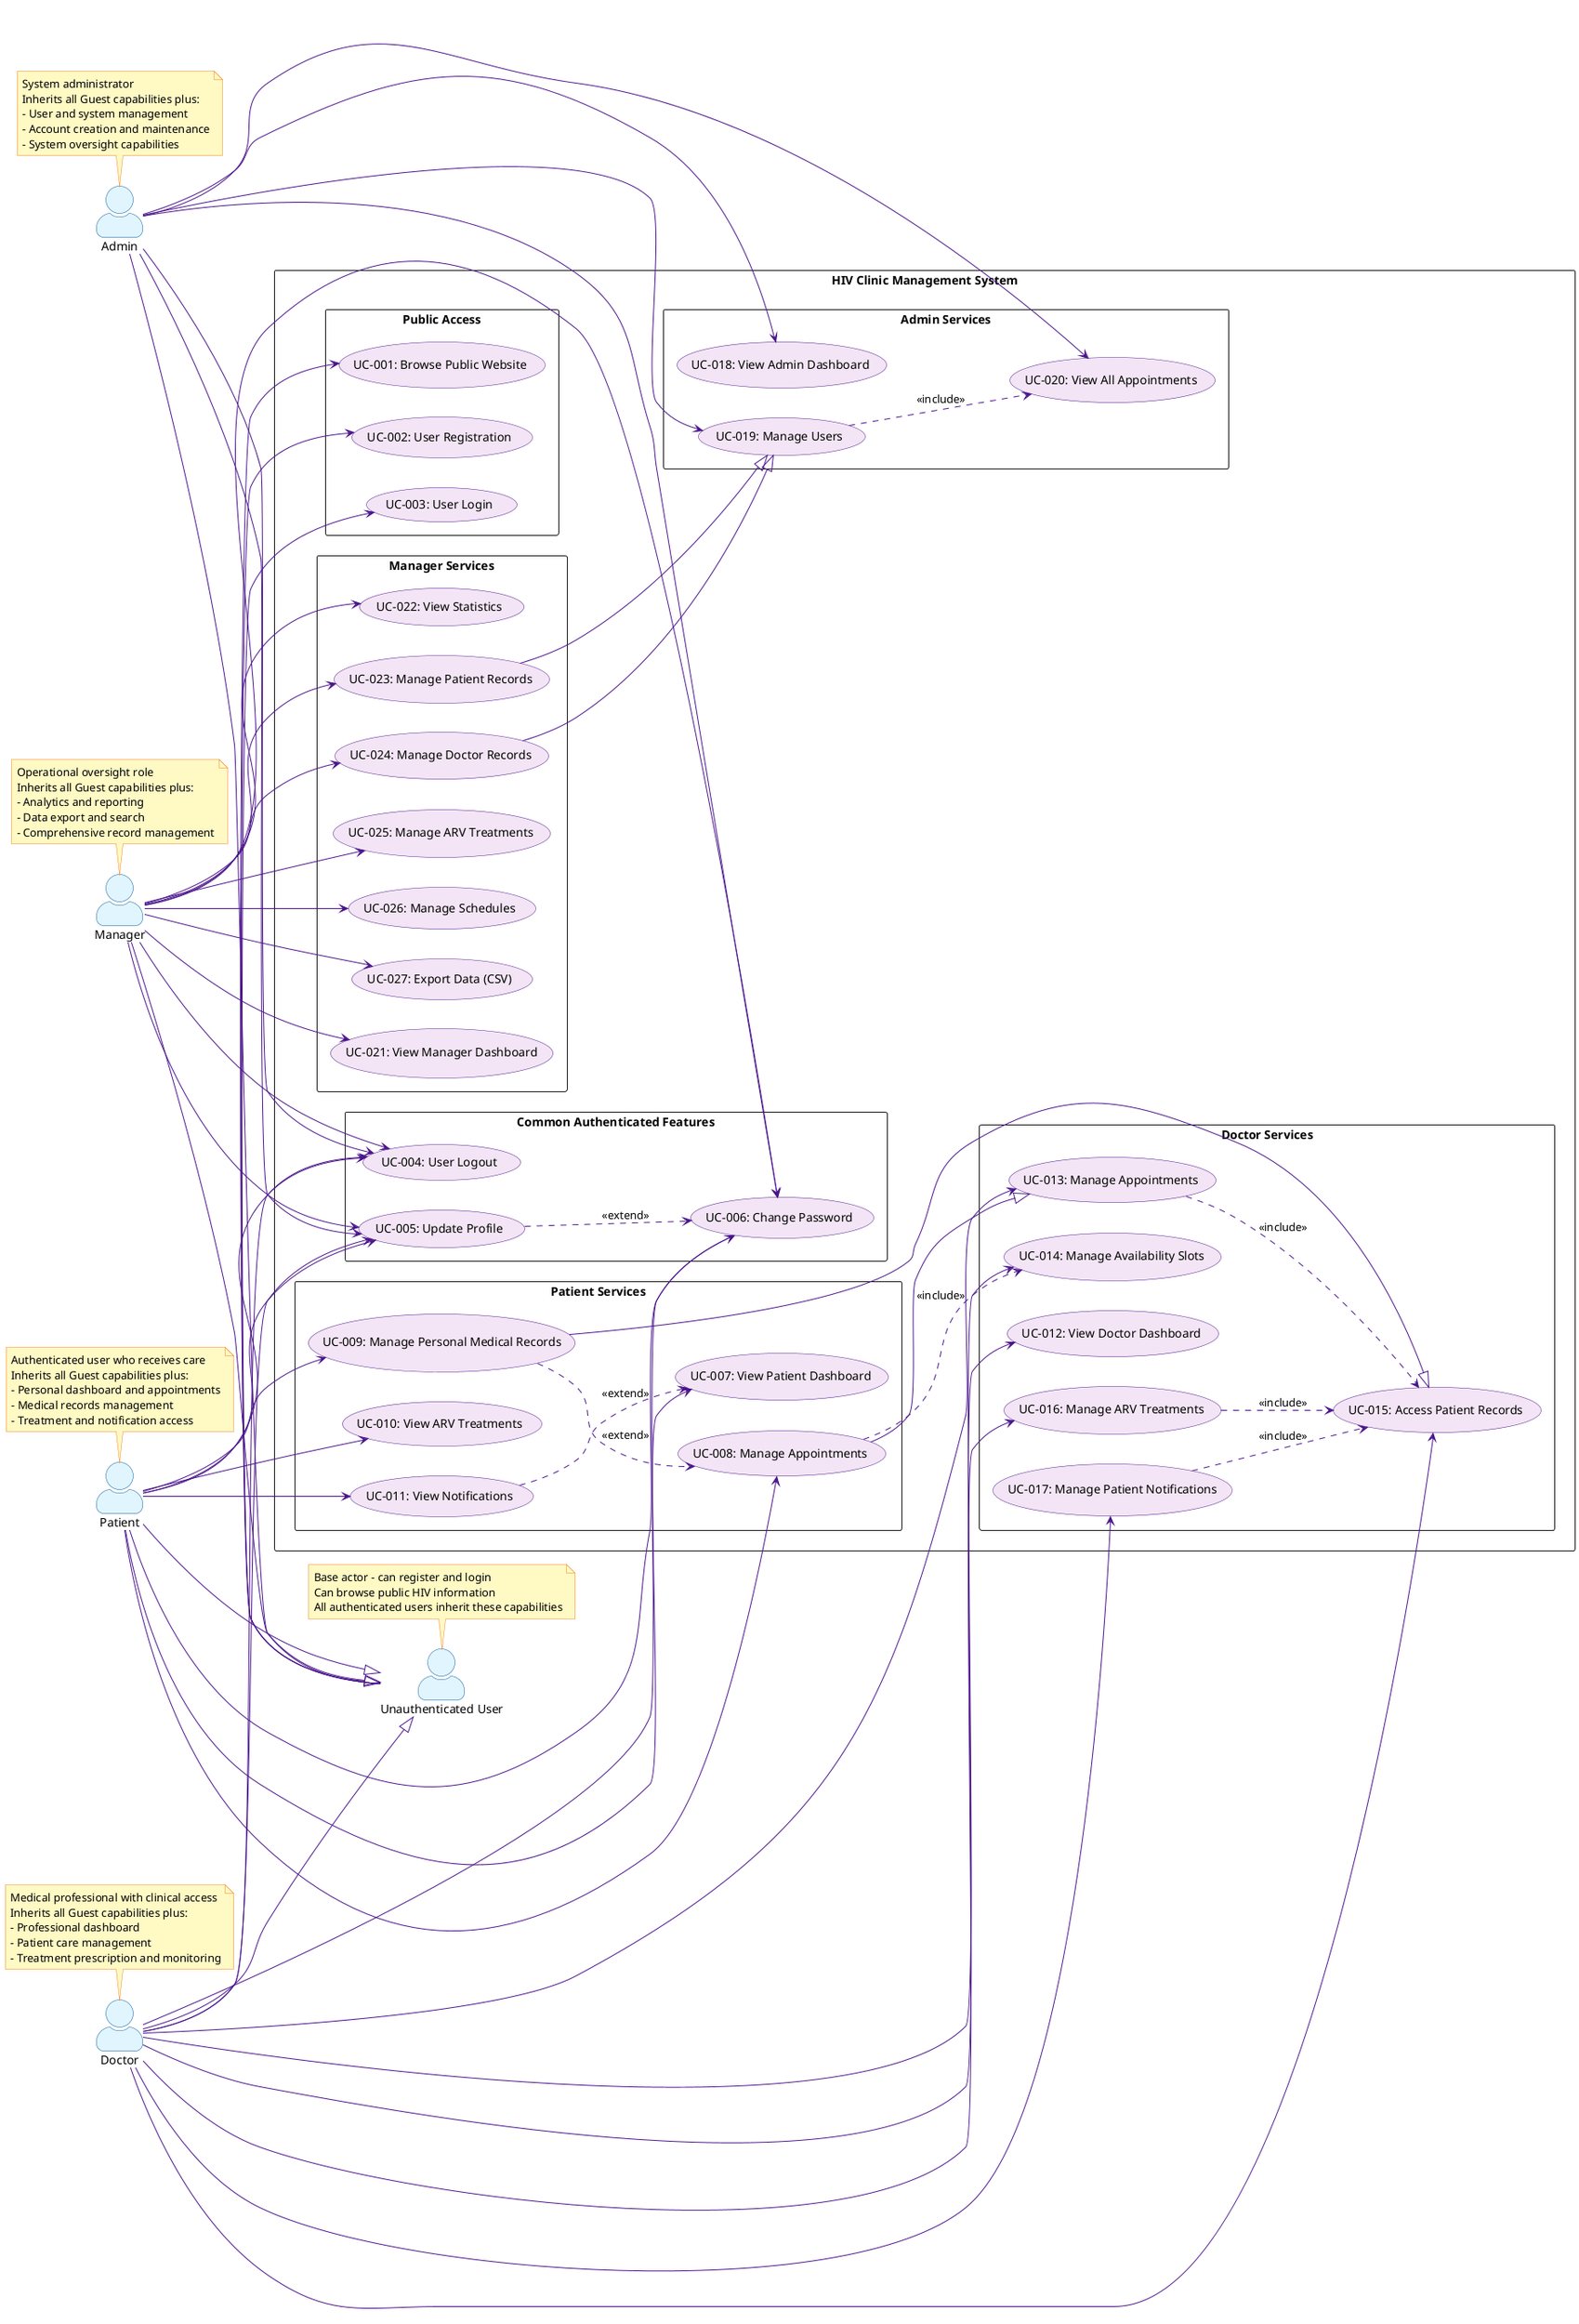 @startuml
left to right direction

' Style settings for clarity
skinparam actorStyle awesome
skinparam packageStyle rectangle
skinparam usecase {
    BackgroundColor #F3E5F5
    BorderColor #4A148C
    ArrowColor #4A148C
}
skinparam actor {
    BackgroundColor #E1F5FE
    BorderColor #01579B
}
skinparam note {
    BackgroundColor #FFF9C4
    BorderColor #F57F17
}

' ====== ACTORS ======
actor "Unauthenticated User" as Guest
actor "Patient" as Patient
actor "Doctor" as Doctor
actor "Admin" as Admin
actor "Manager" as Manager

' Actor inheritance - authenticated users inherit from unauthenticated users
Patient --|> Guest
Doctor --|> Guest
Admin --|> Guest
Manager --|> Guest

package "HIV Clinic Management System" {

    package "Public Access" {
        usecase "UC-001: Browse Public Website" as UC_001
        usecase "UC-002: User Registration" as UC_002
        usecase "UC-003: User Login" as UC_003
    }

    package "Common Authenticated Features" {
        usecase "UC-004: User Logout" as UC_004
        usecase "UC-005: Update Profile" as UC_005
        usecase "UC-006: Change Password" as UC_006
    }

    package "Patient Services" {
        usecase "UC-007: View Patient Dashboard" as UC_007
        usecase "UC-008: Manage Appointments" as UC_008
        usecase "UC-009: Manage Personal Medical Records" as UC_009
        usecase "UC-010: View ARV Treatments" as UC_010
        usecase "UC-011: View Notifications" as UC_011
    }

    package "Doctor Services" {
        usecase "UC-012: View Doctor Dashboard" as UC_012
        usecase "UC-013: Manage Appointments" as UC_013
        usecase "UC-014: Manage Availability Slots" as UC_014
        usecase "UC-015: Access Patient Records" as UC_015
        usecase "UC-016: Manage ARV Treatments" as UC_016
        usecase "UC-017: Manage Patient Notifications" as UC_017
    }

    package "Admin Services" {
        usecase "UC-018: View Admin Dashboard" as UC_018
        usecase "UC-019: Manage Users" as UC_019
        usecase "UC-020: View All Appointments" as UC_020
    }

    package "Manager Services" {
        usecase "UC-021: View Manager Dashboard" as UC_021
        usecase "UC-022: View Statistics" as UC_022
        usecase "UC-023: Manage Patient Records" as UC_023
        usecase "UC-024: Manage Doctor Records" as UC_024
        usecase "UC-025: Manage ARV Treatments" as UC_025
        usecase "UC-026: Manage Schedules" as UC_026
        usecase "UC-027: Export Data (CSV)" as UC_027
    }
}

' ====== ACTOR-USE CASE RELATIONSHIPS ======

' --- Unauthenticated User (direct associations) ---
Guest --> UC_001
Guest --> UC_002
Guest --> UC_003

' --- Patient User (authenticated features only, inherits public access) ---
Patient --> UC_004
Patient --> UC_005
Patient --> UC_006
Patient --> UC_007
Patient --> UC_008
Patient --> UC_009
Patient --> UC_010
Patient --> UC_011

' --- Doctor User (authenticated features only, inherits public access) ---
Doctor --> UC_004
Doctor --> UC_005
Doctor --> UC_006
Doctor --> UC_012
Doctor --> UC_013
Doctor --> UC_014
Doctor --> UC_015
Doctor --> UC_016
Doctor --> UC_017

' --- Admin User (authenticated features only, inherits public access) ---
Admin --> UC_004
Admin --> UC_005
Admin --> UC_006
Admin --> UC_018
Admin --> UC_019
Admin --> UC_020

' --- Manager User (authenticated features only, inherits public access) ---
Manager --> UC_004
Manager --> UC_005
Manager --> UC_006
Manager --> UC_021
Manager --> UC_022
Manager --> UC_023
Manager --> UC_024
Manager --> UC_025
Manager --> UC_026
Manager --> UC_027

' ====== USE CASE RELATIONSHIPS ======

' Include relationships
UC_008 ..> UC_014 : <<include>>
UC_013 ..> UC_015 : <<include>>
UC_016 ..> UC_015 : <<include>>
UC_017 ..> UC_015 : <<include>>
UC_019 ..> UC_020 : <<include>>

' Extend relationships
UC_009 ..> UC_008 : <<extend>>
UC_011 ..> UC_007 : <<extend>>
UC_005 ..> UC_006 : <<extend>>

' Generalization relationships
UC_023 --|> UC_019
UC_024 --|> UC_019
UC_008 --|> UC_013
UC_009 --|> UC_015

note top of Guest
  Base actor - can register and login
  Can browse public HIV information
  All authenticated users inherit these capabilities
end note

note top of Patient
  Authenticated user who receives care
  Inherits all Guest capabilities plus:
  - Personal dashboard and appointments
  - Medical records management
  - Treatment and notification access
end note

note top of Doctor
  Medical professional with clinical access
  Inherits all Guest capabilities plus:
  - Professional dashboard
  - Patient care management
  - Treatment prescription and monitoring
end note

note top of Admin
  System administrator
  Inherits all Guest capabilities plus:
  - User and system management
  - Account creation and maintenance
  - System oversight capabilities
end note

note top of Manager
  Operational oversight role
  Inherits all Guest capabilities plus:
  - Analytics and reporting
  - Data export and search
  - Comprehensive record management
end note

@enduml